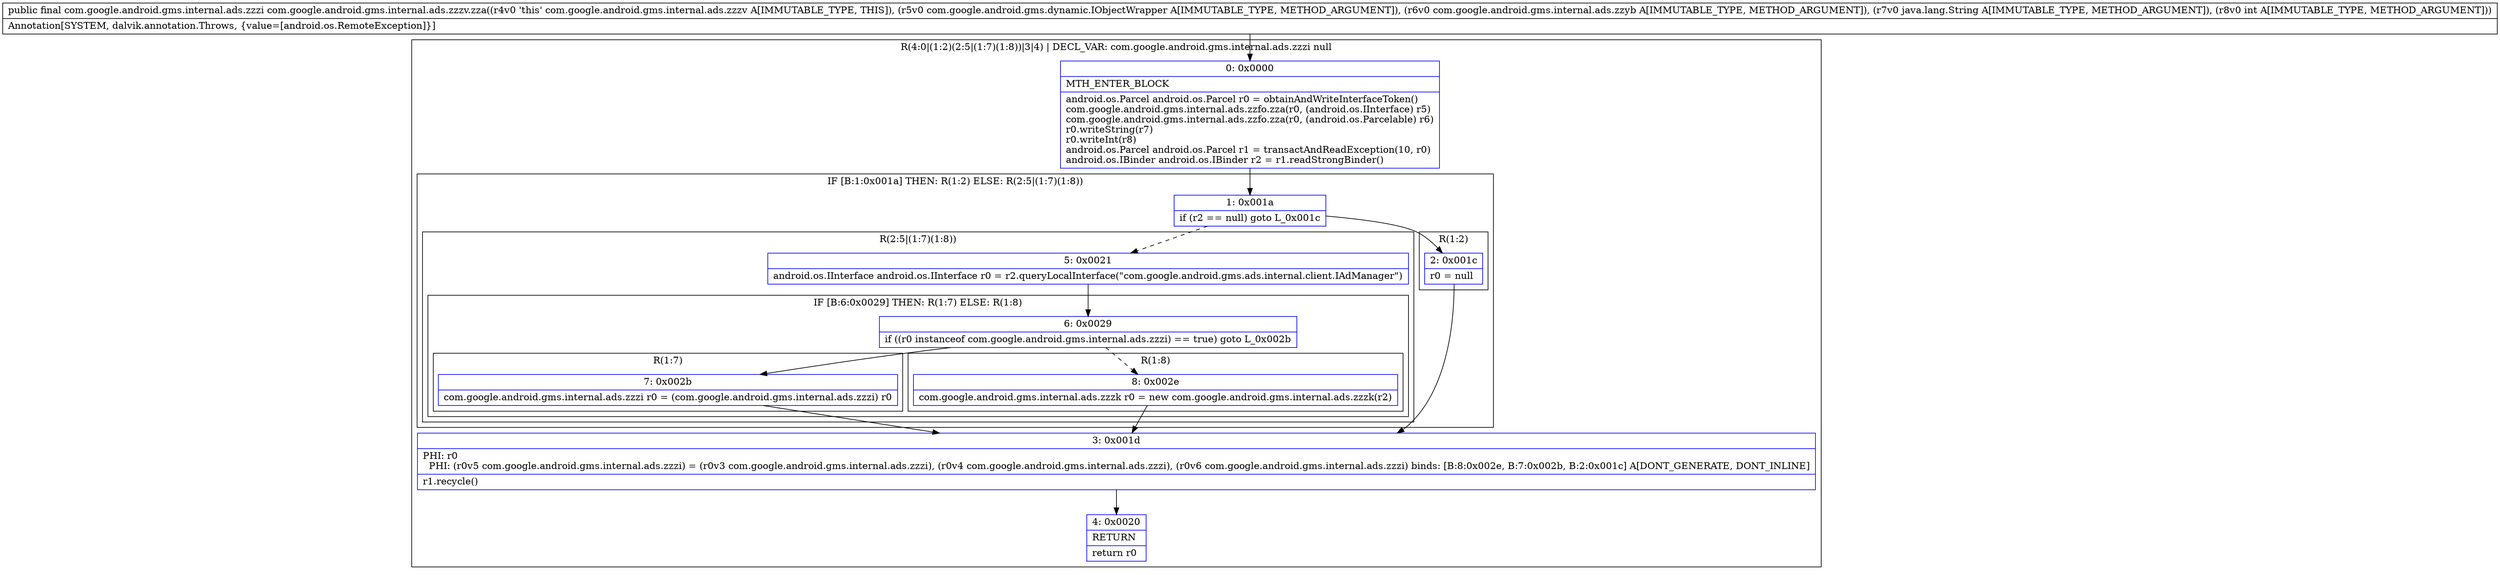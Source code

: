 digraph "CFG forcom.google.android.gms.internal.ads.zzzv.zza(Lcom\/google\/android\/gms\/dynamic\/IObjectWrapper;Lcom\/google\/android\/gms\/internal\/ads\/zzyb;Ljava\/lang\/String;I)Lcom\/google\/android\/gms\/internal\/ads\/zzzi;" {
subgraph cluster_Region_1973387832 {
label = "R(4:0|(1:2)(2:5|(1:7)(1:8))|3|4) | DECL_VAR: com.google.android.gms.internal.ads.zzzi null\l";
node [shape=record,color=blue];
Node_0 [shape=record,label="{0\:\ 0x0000|MTH_ENTER_BLOCK\l|android.os.Parcel android.os.Parcel r0 = obtainAndWriteInterfaceToken()\lcom.google.android.gms.internal.ads.zzfo.zza(r0, (android.os.IInterface) r5)\lcom.google.android.gms.internal.ads.zzfo.zza(r0, (android.os.Parcelable) r6)\lr0.writeString(r7)\lr0.writeInt(r8)\landroid.os.Parcel android.os.Parcel r1 = transactAndReadException(10, r0)\landroid.os.IBinder android.os.IBinder r2 = r1.readStrongBinder()\l}"];
subgraph cluster_IfRegion_256221242 {
label = "IF [B:1:0x001a] THEN: R(1:2) ELSE: R(2:5|(1:7)(1:8))";
node [shape=record,color=blue];
Node_1 [shape=record,label="{1\:\ 0x001a|if (r2 == null) goto L_0x001c\l}"];
subgraph cluster_Region_1277319838 {
label = "R(1:2)";
node [shape=record,color=blue];
Node_2 [shape=record,label="{2\:\ 0x001c|r0 = null\l}"];
}
subgraph cluster_Region_717586149 {
label = "R(2:5|(1:7)(1:8))";
node [shape=record,color=blue];
Node_5 [shape=record,label="{5\:\ 0x0021|android.os.IInterface android.os.IInterface r0 = r2.queryLocalInterface(\"com.google.android.gms.ads.internal.client.IAdManager\")\l}"];
subgraph cluster_IfRegion_1870077499 {
label = "IF [B:6:0x0029] THEN: R(1:7) ELSE: R(1:8)";
node [shape=record,color=blue];
Node_6 [shape=record,label="{6\:\ 0x0029|if ((r0 instanceof com.google.android.gms.internal.ads.zzzi) == true) goto L_0x002b\l}"];
subgraph cluster_Region_1301362591 {
label = "R(1:7)";
node [shape=record,color=blue];
Node_7 [shape=record,label="{7\:\ 0x002b|com.google.android.gms.internal.ads.zzzi r0 = (com.google.android.gms.internal.ads.zzzi) r0\l}"];
}
subgraph cluster_Region_1727057567 {
label = "R(1:8)";
node [shape=record,color=blue];
Node_8 [shape=record,label="{8\:\ 0x002e|com.google.android.gms.internal.ads.zzzk r0 = new com.google.android.gms.internal.ads.zzzk(r2)\l}"];
}
}
}
}
Node_3 [shape=record,label="{3\:\ 0x001d|PHI: r0 \l  PHI: (r0v5 com.google.android.gms.internal.ads.zzzi) = (r0v3 com.google.android.gms.internal.ads.zzzi), (r0v4 com.google.android.gms.internal.ads.zzzi), (r0v6 com.google.android.gms.internal.ads.zzzi) binds: [B:8:0x002e, B:7:0x002b, B:2:0x001c] A[DONT_GENERATE, DONT_INLINE]\l|r1.recycle()\l}"];
Node_4 [shape=record,label="{4\:\ 0x0020|RETURN\l|return r0\l}"];
}
MethodNode[shape=record,label="{public final com.google.android.gms.internal.ads.zzzi com.google.android.gms.internal.ads.zzzv.zza((r4v0 'this' com.google.android.gms.internal.ads.zzzv A[IMMUTABLE_TYPE, THIS]), (r5v0 com.google.android.gms.dynamic.IObjectWrapper A[IMMUTABLE_TYPE, METHOD_ARGUMENT]), (r6v0 com.google.android.gms.internal.ads.zzyb A[IMMUTABLE_TYPE, METHOD_ARGUMENT]), (r7v0 java.lang.String A[IMMUTABLE_TYPE, METHOD_ARGUMENT]), (r8v0 int A[IMMUTABLE_TYPE, METHOD_ARGUMENT]))  | Annotation[SYSTEM, dalvik.annotation.Throws, \{value=[android.os.RemoteException]\}]\l}"];
MethodNode -> Node_0;
Node_0 -> Node_1;
Node_1 -> Node_2;
Node_1 -> Node_5[style=dashed];
Node_2 -> Node_3;
Node_5 -> Node_6;
Node_6 -> Node_7;
Node_6 -> Node_8[style=dashed];
Node_7 -> Node_3;
Node_8 -> Node_3;
Node_3 -> Node_4;
}

